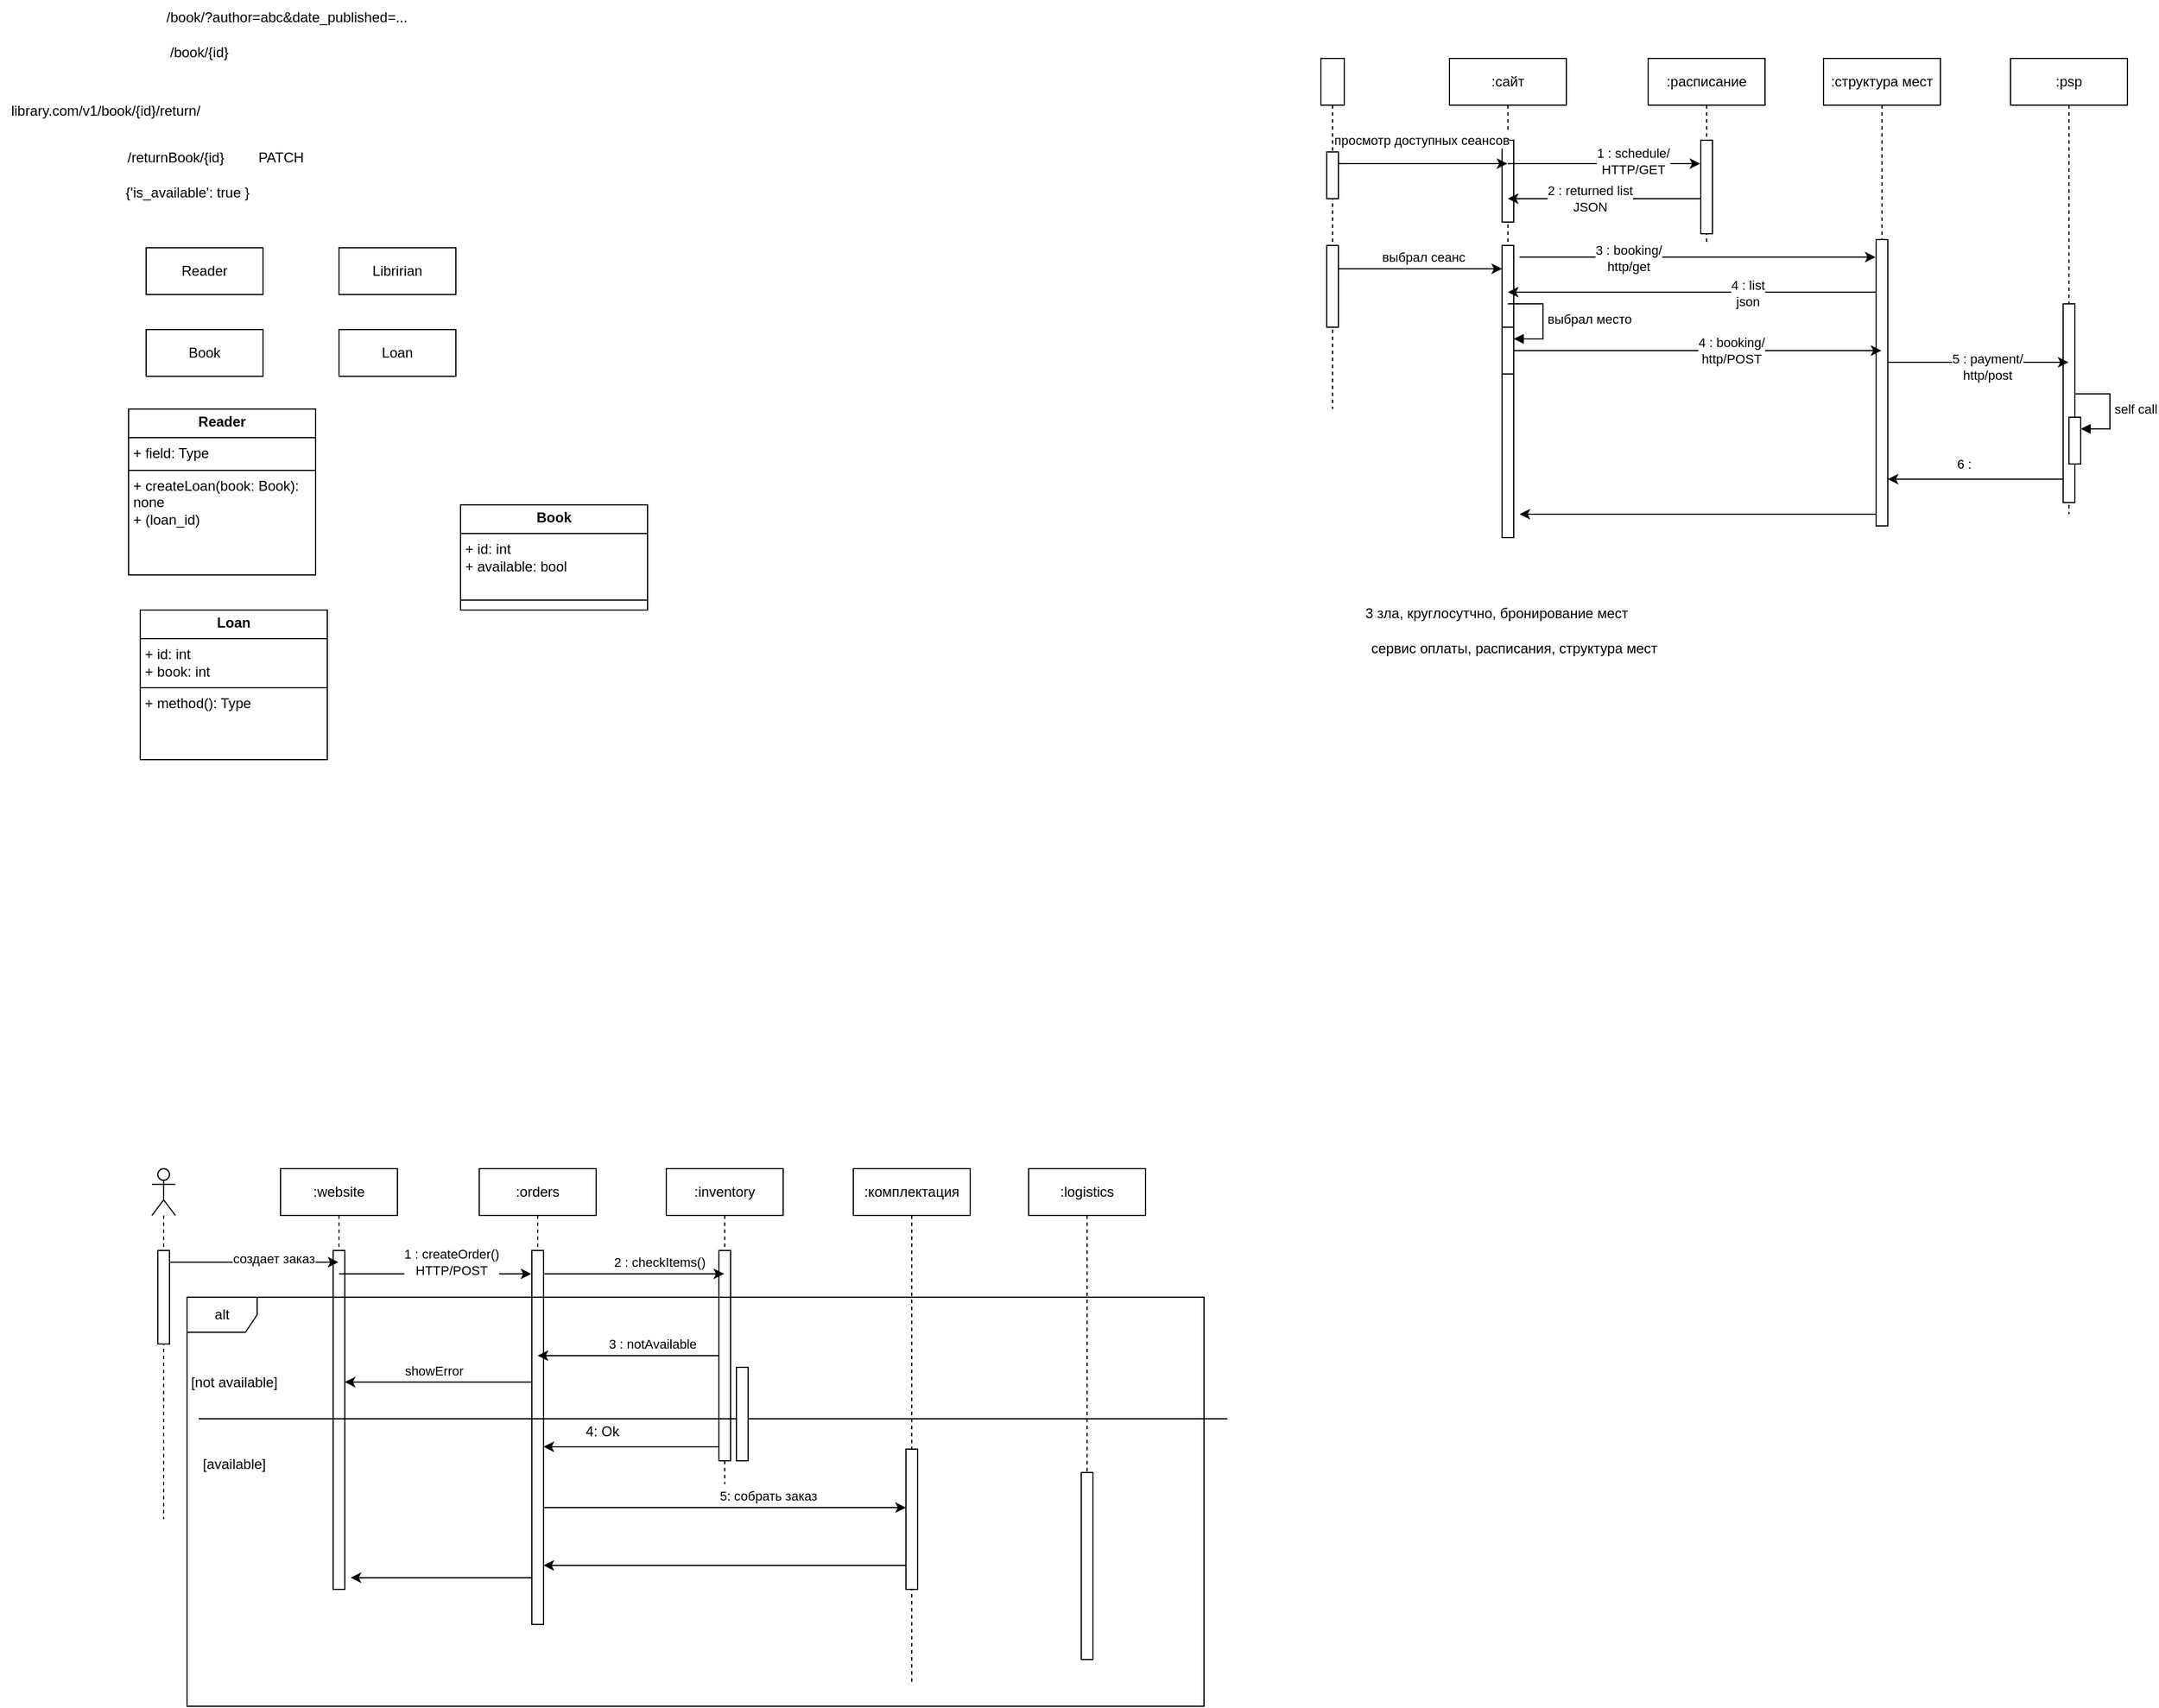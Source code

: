 <mxfile version="24.7.17">
  <diagram name="Page-1" id="42_Ycnn-wfXWyG1L4Q6r">
    <mxGraphModel dx="1114" dy="1665" grid="1" gridSize="10" guides="1" tooltips="1" connect="1" arrows="1" fold="1" page="1" pageScale="1" pageWidth="1169" pageHeight="827" math="0" shadow="0">
      <root>
        <mxCell id="0" />
        <mxCell id="1" parent="0" />
        <mxCell id="xR-ahsqO4VSdYX8hH66c-1" value=":website" style="shape=umlLifeline;perimeter=lifelinePerimeter;whiteSpace=wrap;html=1;container=1;dropTarget=0;collapsible=0;recursiveResize=0;outlineConnect=0;portConstraint=eastwest;newEdgeStyle={&quot;curved&quot;:0,&quot;rounded&quot;:0};" parent="1" vertex="1">
          <mxGeometry x="330" y="250" width="100" height="360" as="geometry" />
        </mxCell>
        <mxCell id="xR-ahsqO4VSdYX8hH66c-9" value="" style="html=1;points=[[0,0,0,0,5],[0,1,0,0,-5],[1,0,0,0,5],[1,1,0,0,-5]];perimeter=orthogonalPerimeter;outlineConnect=0;targetShapes=umlLifeline;portConstraint=eastwest;newEdgeStyle={&quot;curved&quot;:0,&quot;rounded&quot;:0};" parent="xR-ahsqO4VSdYX8hH66c-1" vertex="1">
          <mxGeometry x="45" y="70" width="10" height="290" as="geometry" />
        </mxCell>
        <mxCell id="xR-ahsqO4VSdYX8hH66c-2" value=":orders" style="shape=umlLifeline;perimeter=lifelinePerimeter;whiteSpace=wrap;html=1;container=1;dropTarget=0;collapsible=0;recursiveResize=0;outlineConnect=0;portConstraint=eastwest;newEdgeStyle={&quot;curved&quot;:0,&quot;rounded&quot;:0};" parent="1" vertex="1">
          <mxGeometry x="500" y="250" width="100" height="390" as="geometry" />
        </mxCell>
        <mxCell id="xR-ahsqO4VSdYX8hH66c-12" value="" style="html=1;points=[[0,0,0,0,5],[0,1,0,0,-5],[1,0,0,0,5],[1,1,0,0,-5]];perimeter=orthogonalPerimeter;outlineConnect=0;targetShapes=umlLifeline;portConstraint=eastwest;newEdgeStyle={&quot;curved&quot;:0,&quot;rounded&quot;:0};" parent="xR-ahsqO4VSdYX8hH66c-2" vertex="1">
          <mxGeometry x="45" y="70" width="10" height="320" as="geometry" />
        </mxCell>
        <mxCell id="xR-ahsqO4VSdYX8hH66c-3" value=":inventory" style="shape=umlLifeline;perimeter=lifelinePerimeter;whiteSpace=wrap;html=1;container=1;dropTarget=0;collapsible=0;recursiveResize=0;outlineConnect=0;portConstraint=eastwest;newEdgeStyle={&quot;curved&quot;:0,&quot;rounded&quot;:0};" parent="1" vertex="1">
          <mxGeometry x="660" y="250" width="100" height="270" as="geometry" />
        </mxCell>
        <mxCell id="xR-ahsqO4VSdYX8hH66c-15" value="" style="html=1;points=[[0,0,0,0,5],[0,1,0,0,-5],[1,0,0,0,5],[1,1,0,0,-5]];perimeter=orthogonalPerimeter;outlineConnect=0;targetShapes=umlLifeline;portConstraint=eastwest;newEdgeStyle={&quot;curved&quot;:0,&quot;rounded&quot;:0};" parent="xR-ahsqO4VSdYX8hH66c-3" vertex="1">
          <mxGeometry x="45" y="70" width="10" height="180" as="geometry" />
        </mxCell>
        <mxCell id="xR-ahsqO4VSdYX8hH66c-4" value=":комплектация" style="shape=umlLifeline;perimeter=lifelinePerimeter;whiteSpace=wrap;html=1;container=1;dropTarget=0;collapsible=0;recursiveResize=0;outlineConnect=0;portConstraint=eastwest;newEdgeStyle={&quot;curved&quot;:0,&quot;rounded&quot;:0};" parent="1" vertex="1">
          <mxGeometry x="820" y="250" width="100" height="440" as="geometry" />
        </mxCell>
        <mxCell id="xR-ahsqO4VSdYX8hH66c-5" value=":logistics" style="shape=umlLifeline;perimeter=lifelinePerimeter;whiteSpace=wrap;html=1;container=1;dropTarget=0;collapsible=0;recursiveResize=0;outlineConnect=0;portConstraint=eastwest;newEdgeStyle={&quot;curved&quot;:0,&quot;rounded&quot;:0};" parent="1" vertex="1">
          <mxGeometry x="970" y="250" width="100" height="310" as="geometry" />
        </mxCell>
        <mxCell id="xR-ahsqO4VSdYX8hH66c-7" value="" style="shape=umlLifeline;perimeter=lifelinePerimeter;whiteSpace=wrap;html=1;container=1;dropTarget=0;collapsible=0;recursiveResize=0;outlineConnect=0;portConstraint=eastwest;newEdgeStyle={&quot;curved&quot;:0,&quot;rounded&quot;:0};participant=umlActor;" parent="1" vertex="1">
          <mxGeometry x="220" y="250" width="20" height="300" as="geometry" />
        </mxCell>
        <mxCell id="xR-ahsqO4VSdYX8hH66c-8" value="" style="html=1;points=[[0,0,0,0,5],[0,1,0,0,-5],[1,0,0,0,5],[1,1,0,0,-5]];perimeter=orthogonalPerimeter;outlineConnect=0;targetShapes=umlLifeline;portConstraint=eastwest;newEdgeStyle={&quot;curved&quot;:0,&quot;rounded&quot;:0};" parent="xR-ahsqO4VSdYX8hH66c-7" vertex="1">
          <mxGeometry x="5" y="70" width="10" height="80" as="geometry" />
        </mxCell>
        <mxCell id="xR-ahsqO4VSdYX8hH66c-10" style="edgeStyle=none;rounded=0;orthogonalLoop=1;jettySize=auto;html=1;curved=0;" parent="1" edge="1">
          <mxGeometry relative="1" as="geometry">
            <mxPoint x="235" y="330" as="sourcePoint" />
            <mxPoint x="379.5" y="330" as="targetPoint" />
          </mxGeometry>
        </mxCell>
        <mxCell id="xR-ahsqO4VSdYX8hH66c-11" value="создает заказ" style="edgeLabel;html=1;align=center;verticalAlign=middle;resizable=0;points=[];" parent="xR-ahsqO4VSdYX8hH66c-10" vertex="1" connectable="0">
          <mxGeometry x="0.227" y="2" relative="1" as="geometry">
            <mxPoint y="-1" as="offset" />
          </mxGeometry>
        </mxCell>
        <mxCell id="xR-ahsqO4VSdYX8hH66c-13" style="edgeStyle=none;rounded=0;orthogonalLoop=1;jettySize=auto;html=1;curved=0;" parent="1" edge="1">
          <mxGeometry relative="1" as="geometry">
            <mxPoint x="380" y="340" as="sourcePoint" />
            <mxPoint x="544.5" y="340" as="targetPoint" />
          </mxGeometry>
        </mxCell>
        <mxCell id="xR-ahsqO4VSdYX8hH66c-14" value="&lt;div&gt;1 : createOrder()&lt;/div&gt;&lt;div&gt;HTTP/POST&lt;br&gt;&lt;/div&gt;" style="edgeLabel;html=1;align=center;verticalAlign=middle;resizable=0;points=[];" parent="xR-ahsqO4VSdYX8hH66c-13" vertex="1" connectable="0">
          <mxGeometry x="0.159" y="2" relative="1" as="geometry">
            <mxPoint y="-8" as="offset" />
          </mxGeometry>
        </mxCell>
        <mxCell id="xR-ahsqO4VSdYX8hH66c-16" style="edgeStyle=none;rounded=0;orthogonalLoop=1;jettySize=auto;html=1;curved=0;" parent="1" edge="1">
          <mxGeometry relative="1" as="geometry">
            <mxPoint x="555" y="340" as="sourcePoint" />
            <mxPoint x="709.5" y="340" as="targetPoint" />
          </mxGeometry>
        </mxCell>
        <mxCell id="xR-ahsqO4VSdYX8hH66c-17" value="2 : checkItems()" style="edgeLabel;html=1;align=center;verticalAlign=middle;resizable=0;points=[];" parent="xR-ahsqO4VSdYX8hH66c-16" vertex="1" connectable="0">
          <mxGeometry x="0.277" y="1" relative="1" as="geometry">
            <mxPoint y="-9" as="offset" />
          </mxGeometry>
        </mxCell>
        <mxCell id="xR-ahsqO4VSdYX8hH66c-18" value="alt" style="shape=umlFrame;whiteSpace=wrap;html=1;pointerEvents=0;" parent="1" vertex="1">
          <mxGeometry x="250" y="360" width="870" height="350" as="geometry" />
        </mxCell>
        <mxCell id="xR-ahsqO4VSdYX8hH66c-19" value="" style="edgeStyle=none;rounded=0;orthogonalLoop=1;jettySize=auto;html=1;curved=0;" parent="1" source="xR-ahsqO4VSdYX8hH66c-15" target="xR-ahsqO4VSdYX8hH66c-2" edge="1">
          <mxGeometry relative="1" as="geometry" />
        </mxCell>
        <mxCell id="xR-ahsqO4VSdYX8hH66c-20" value="3 : notAvailable" style="edgeLabel;html=1;align=center;verticalAlign=middle;resizable=0;points=[];" parent="xR-ahsqO4VSdYX8hH66c-19" vertex="1" connectable="0">
          <mxGeometry x="-0.264" y="-1" relative="1" as="geometry">
            <mxPoint y="-9" as="offset" />
          </mxGeometry>
        </mxCell>
        <mxCell id="xR-ahsqO4VSdYX8hH66c-21" style="edgeStyle=none;rounded=0;orthogonalLoop=1;jettySize=auto;html=1;curved=0;" parent="1" edge="1">
          <mxGeometry relative="1" as="geometry">
            <mxPoint x="545" y="432.58" as="sourcePoint" />
            <mxPoint x="385" y="432.58" as="targetPoint" />
          </mxGeometry>
        </mxCell>
        <mxCell id="xR-ahsqO4VSdYX8hH66c-22" value="showError" style="edgeLabel;html=1;align=center;verticalAlign=middle;resizable=0;points=[];" parent="xR-ahsqO4VSdYX8hH66c-21" vertex="1" connectable="0">
          <mxGeometry x="0.329" y="-1" relative="1" as="geometry">
            <mxPoint x="22" y="-9" as="offset" />
          </mxGeometry>
        </mxCell>
        <mxCell id="xR-ahsqO4VSdYX8hH66c-23" value="" style="line;strokeWidth=1;fillColor=none;align=left;verticalAlign=middle;spacingTop=-1;spacingLeft=3;spacingRight=3;rotatable=0;labelPosition=right;points=[];portConstraint=eastwest;strokeColor=inherit;" parent="1" vertex="1">
          <mxGeometry x="260" y="460" width="880" height="8" as="geometry" />
        </mxCell>
        <mxCell id="xR-ahsqO4VSdYX8hH66c-24" value="[not available]" style="text;html=1;align=center;verticalAlign=middle;resizable=0;points=[];autosize=1;strokeColor=none;fillColor=none;" parent="1" vertex="1">
          <mxGeometry x="245" y="418" width="90" height="30" as="geometry" />
        </mxCell>
        <mxCell id="xR-ahsqO4VSdYX8hH66c-25" value="[available]" style="text;html=1;align=center;verticalAlign=middle;resizable=0;points=[];autosize=1;strokeColor=none;fillColor=none;" parent="1" vertex="1">
          <mxGeometry x="255" y="488" width="70" height="30" as="geometry" />
        </mxCell>
        <mxCell id="xR-ahsqO4VSdYX8hH66c-26" style="edgeStyle=none;rounded=0;orthogonalLoop=1;jettySize=auto;html=1;curved=0;" parent="1" edge="1">
          <mxGeometry relative="1" as="geometry">
            <mxPoint x="705" y="488" as="sourcePoint" />
            <mxPoint x="555" y="488" as="targetPoint" />
          </mxGeometry>
        </mxCell>
        <mxCell id="xR-ahsqO4VSdYX8hH66c-27" value="4: Ok" style="text;html=1;align=center;verticalAlign=middle;resizable=0;points=[];autosize=1;strokeColor=none;fillColor=none;" parent="1" vertex="1">
          <mxGeometry x="580" y="460" width="50" height="30" as="geometry" />
        </mxCell>
        <mxCell id="xR-ahsqO4VSdYX8hH66c-39" style="edgeStyle=none;rounded=0;orthogonalLoop=1;jettySize=auto;html=1;curved=0;" parent="1" edge="1">
          <mxGeometry relative="1" as="geometry">
            <mxPoint x="865" y="589.5" as="sourcePoint" />
            <mxPoint x="555" y="589.5" as="targetPoint" />
          </mxGeometry>
        </mxCell>
        <mxCell id="xR-ahsqO4VSdYX8hH66c-28" value="" style="html=1;points=[[0,0,0,0,5],[0,1,0,0,-5],[1,0,0,0,5],[1,1,0,0,-5]];perimeter=orthogonalPerimeter;outlineConnect=0;targetShapes=umlLifeline;portConstraint=eastwest;newEdgeStyle={&quot;curved&quot;:0,&quot;rounded&quot;:0};" parent="1" vertex="1">
          <mxGeometry x="865" y="490" width="10" height="120" as="geometry" />
        </mxCell>
        <mxCell id="xR-ahsqO4VSdYX8hH66c-29" style="edgeStyle=none;rounded=0;orthogonalLoop=1;jettySize=auto;html=1;curved=0;" parent="1" edge="1">
          <mxGeometry relative="1" as="geometry">
            <mxPoint x="555" y="540" as="sourcePoint" />
            <mxPoint x="865" y="540" as="targetPoint" />
          </mxGeometry>
        </mxCell>
        <mxCell id="xR-ahsqO4VSdYX8hH66c-30" value="5: собрать заказ" style="edgeLabel;html=1;align=center;verticalAlign=middle;resizable=0;points=[];" parent="xR-ahsqO4VSdYX8hH66c-29" vertex="1" connectable="0">
          <mxGeometry x="0.239" y="3" relative="1" as="geometry">
            <mxPoint y="-7" as="offset" />
          </mxGeometry>
        </mxCell>
        <mxCell id="xR-ahsqO4VSdYX8hH66c-31" value="" style="html=1;points=[[0,0,0,0,5],[0,1,0,0,-5],[1,0,0,0,5],[1,1,0,0,-5]];perimeter=orthogonalPerimeter;outlineConnect=0;targetShapes=umlLifeline;portConstraint=eastwest;newEdgeStyle={&quot;curved&quot;:0,&quot;rounded&quot;:0};" parent="1" vertex="1">
          <mxGeometry x="720" y="420" width="10" height="80" as="geometry" />
        </mxCell>
        <mxCell id="xR-ahsqO4VSdYX8hH66c-32" value="" style="html=1;points=[[0,0,0,0,5],[0,1,0,0,-5],[1,0,0,0,5],[1,1,0,0,-5]];perimeter=orthogonalPerimeter;outlineConnect=0;targetShapes=umlLifeline;portConstraint=eastwest;newEdgeStyle={&quot;curved&quot;:0,&quot;rounded&quot;:0};" parent="1" vertex="1">
          <mxGeometry x="1015" y="510" width="10" height="160" as="geometry" />
        </mxCell>
        <mxCell id="xR-ahsqO4VSdYX8hH66c-40" value="" style="edgeStyle=none;rounded=0;orthogonalLoop=1;jettySize=auto;html=1;curved=0;" parent="1" edge="1">
          <mxGeometry relative="1" as="geometry">
            <mxPoint x="545" y="600" as="sourcePoint" />
            <mxPoint x="390" y="600" as="targetPoint" />
          </mxGeometry>
        </mxCell>
        <mxCell id="xR-ahsqO4VSdYX8hH66c-55" value="3 зла, круглосутчно, бронирование мест" style="text;html=1;align=center;verticalAlign=middle;resizable=0;points=[];autosize=1;strokeColor=none;fillColor=none;" parent="1" vertex="1">
          <mxGeometry x="1250" y="-240" width="240" height="30" as="geometry" />
        </mxCell>
        <mxCell id="xR-ahsqO4VSdYX8hH66c-56" value="сервис оплаты, расписания, структура мест" style="text;html=1;align=center;verticalAlign=middle;resizable=0;points=[];autosize=1;strokeColor=none;fillColor=none;" parent="1" vertex="1">
          <mxGeometry x="1250" y="-210" width="270" height="30" as="geometry" />
        </mxCell>
        <mxCell id="xR-ahsqO4VSdYX8hH66c-57" value="" style="shape=umlLifeline;whiteSpace=wrap;html=1;container=1;dropTarget=0;collapsible=0;recursiveResize=0;outlineConnect=0;portConstraint=eastwest;newEdgeStyle={&quot;curved&quot;:0,&quot;rounded&quot;:0};participant=label;points=[[0,0,0,0,5],[0,1,0,0,-5],[1,0,0,0,5],[1,1,0,0,-5]];perimeter=rectanglePerimeter;targetShapes=umlLifeline;" parent="1" vertex="1">
          <mxGeometry x="1220" y="-700" width="20" height="300" as="geometry" />
        </mxCell>
        <mxCell id="xR-ahsqO4VSdYX8hH66c-62" value="" style="html=1;points=[[0,0,0,0,5],[0,1,0,0,-5],[1,0,0,0,5],[1,1,0,0,-5]];perimeter=orthogonalPerimeter;outlineConnect=0;targetShapes=umlLifeline;portConstraint=eastwest;newEdgeStyle={&quot;curved&quot;:0,&quot;rounded&quot;:0};" parent="xR-ahsqO4VSdYX8hH66c-57" vertex="1">
          <mxGeometry x="5" y="80" width="10" height="40" as="geometry" />
        </mxCell>
        <mxCell id="xR-ahsqO4VSdYX8hH66c-71" value="" style="html=1;points=[[0,0,0,0,5],[0,1,0,0,-5],[1,0,0,0,5],[1,1,0,0,-5]];perimeter=orthogonalPerimeter;outlineConnect=0;targetShapes=umlLifeline;portConstraint=eastwest;newEdgeStyle={&quot;curved&quot;:0,&quot;rounded&quot;:0};" parent="xR-ahsqO4VSdYX8hH66c-57" vertex="1">
          <mxGeometry x="5" y="160" width="10" height="70" as="geometry" />
        </mxCell>
        <mxCell id="xR-ahsqO4VSdYX8hH66c-58" value=":сайт" style="shape=umlLifeline;perimeter=lifelinePerimeter;whiteSpace=wrap;html=1;container=1;dropTarget=0;collapsible=0;recursiveResize=0;outlineConnect=0;portConstraint=eastwest;newEdgeStyle={&quot;curved&quot;:0,&quot;rounded&quot;:0};" parent="1" vertex="1">
          <mxGeometry x="1330" y="-700" width="100" height="410" as="geometry" />
        </mxCell>
        <mxCell id="xR-ahsqO4VSdYX8hH66c-63" value="" style="html=1;points=[[0,0,0,0,5],[0,1,0,0,-5],[1,0,0,0,5],[1,1,0,0,-5]];perimeter=orthogonalPerimeter;outlineConnect=0;targetShapes=umlLifeline;portConstraint=eastwest;newEdgeStyle={&quot;curved&quot;:0,&quot;rounded&quot;:0};" parent="xR-ahsqO4VSdYX8hH66c-58" vertex="1">
          <mxGeometry x="45" y="70" width="10" height="70" as="geometry" />
        </mxCell>
        <mxCell id="xR-ahsqO4VSdYX8hH66c-72" value="" style="html=1;points=[[0,0,0,0,5],[0,1,0,0,-5],[1,0,0,0,5],[1,1,0,0,-5]];perimeter=orthogonalPerimeter;outlineConnect=0;targetShapes=umlLifeline;portConstraint=eastwest;newEdgeStyle={&quot;curved&quot;:0,&quot;rounded&quot;:0};" parent="xR-ahsqO4VSdYX8hH66c-58" vertex="1">
          <mxGeometry x="45" y="160" width="10" height="250" as="geometry" />
        </mxCell>
        <mxCell id="xR-ahsqO4VSdYX8hH66c-80" value="" style="html=1;points=[[0,0,0,0,5],[0,1,0,0,-5],[1,0,0,0,5],[1,1,0,0,-5]];perimeter=orthogonalPerimeter;outlineConnect=0;targetShapes=umlLifeline;portConstraint=eastwest;newEdgeStyle={&quot;curved&quot;:0,&quot;rounded&quot;:0};" parent="xR-ahsqO4VSdYX8hH66c-58" vertex="1">
          <mxGeometry x="45" y="230" width="10" height="40" as="geometry" />
        </mxCell>
        <mxCell id="xR-ahsqO4VSdYX8hH66c-81" value="выбрал место" style="html=1;align=left;spacingLeft=2;endArrow=block;rounded=0;edgeStyle=orthogonalEdgeStyle;curved=0;rounded=0;" parent="xR-ahsqO4VSdYX8hH66c-58" target="xR-ahsqO4VSdYX8hH66c-80" edge="1">
          <mxGeometry relative="1" as="geometry">
            <mxPoint x="50" y="210" as="sourcePoint" />
            <Array as="points">
              <mxPoint x="80" y="240" />
            </Array>
          </mxGeometry>
        </mxCell>
        <mxCell id="xR-ahsqO4VSdYX8hH66c-59" value=":psp" style="shape=umlLifeline;perimeter=lifelinePerimeter;whiteSpace=wrap;html=1;container=1;dropTarget=0;collapsible=0;recursiveResize=0;outlineConnect=0;portConstraint=eastwest;newEdgeStyle={&quot;curved&quot;:0,&quot;rounded&quot;:0};" parent="1" vertex="1">
          <mxGeometry x="1810" y="-700" width="100" height="390" as="geometry" />
        </mxCell>
        <mxCell id="xR-ahsqO4VSdYX8hH66c-85" value="" style="html=1;points=[[0,0,0,0,5],[0,1,0,0,-5],[1,0,0,0,5],[1,1,0,0,-5]];perimeter=orthogonalPerimeter;outlineConnect=0;targetShapes=umlLifeline;portConstraint=eastwest;newEdgeStyle={&quot;curved&quot;:0,&quot;rounded&quot;:0};" parent="xR-ahsqO4VSdYX8hH66c-59" vertex="1">
          <mxGeometry x="45" y="210" width="10" height="170" as="geometry" />
        </mxCell>
        <mxCell id="xR-ahsqO4VSdYX8hH66c-94" value="" style="html=1;points=[[0,0,0,0,5],[0,1,0,0,-5],[1,0,0,0,5],[1,1,0,0,-5]];perimeter=orthogonalPerimeter;outlineConnect=0;targetShapes=umlLifeline;portConstraint=eastwest;newEdgeStyle={&quot;curved&quot;:0,&quot;rounded&quot;:0};" parent="xR-ahsqO4VSdYX8hH66c-59" vertex="1">
          <mxGeometry x="50" y="307" width="10" height="40" as="geometry" />
        </mxCell>
        <mxCell id="xR-ahsqO4VSdYX8hH66c-95" value="self call" style="html=1;align=left;spacingLeft=2;endArrow=block;rounded=0;edgeStyle=orthogonalEdgeStyle;curved=0;rounded=0;" parent="xR-ahsqO4VSdYX8hH66c-59" target="xR-ahsqO4VSdYX8hH66c-94" edge="1">
          <mxGeometry relative="1" as="geometry">
            <mxPoint x="55" y="287" as="sourcePoint" />
            <Array as="points">
              <mxPoint x="85" y="317" />
            </Array>
          </mxGeometry>
        </mxCell>
        <mxCell id="xR-ahsqO4VSdYX8hH66c-60" value="&lt;div&gt;:расписание&lt;/div&gt;" style="shape=umlLifeline;perimeter=lifelinePerimeter;whiteSpace=wrap;html=1;container=1;dropTarget=0;collapsible=0;recursiveResize=0;outlineConnect=0;portConstraint=eastwest;newEdgeStyle={&quot;curved&quot;:0,&quot;rounded&quot;:0};" parent="1" vertex="1">
          <mxGeometry x="1500" y="-700" width="100" height="160" as="geometry" />
        </mxCell>
        <mxCell id="xR-ahsqO4VSdYX8hH66c-66" value="" style="html=1;points=[[0,0,0,0,5],[0,1,0,0,-5],[1,0,0,0,5],[1,1,0,0,-5]];perimeter=orthogonalPerimeter;outlineConnect=0;targetShapes=umlLifeline;portConstraint=eastwest;newEdgeStyle={&quot;curved&quot;:0,&quot;rounded&quot;:0};" parent="xR-ahsqO4VSdYX8hH66c-60" vertex="1">
          <mxGeometry x="45" y="70" width="10" height="80" as="geometry" />
        </mxCell>
        <mxCell id="xR-ahsqO4VSdYX8hH66c-61" value=":структура мест" style="shape=umlLifeline;perimeter=lifelinePerimeter;whiteSpace=wrap;html=1;container=1;dropTarget=0;collapsible=0;recursiveResize=0;outlineConnect=0;portConstraint=eastwest;newEdgeStyle={&quot;curved&quot;:0,&quot;rounded&quot;:0};" parent="1" vertex="1">
          <mxGeometry x="1650" y="-700" width="100" height="400" as="geometry" />
        </mxCell>
        <mxCell id="xR-ahsqO4VSdYX8hH66c-90" style="edgeStyle=none;rounded=0;orthogonalLoop=1;jettySize=auto;html=1;curved=0;" parent="xR-ahsqO4VSdYX8hH66c-61" source="xR-ahsqO4VSdYX8hH66c-75" edge="1">
          <mxGeometry relative="1" as="geometry">
            <mxPoint x="-260" y="390" as="targetPoint" />
          </mxGeometry>
        </mxCell>
        <mxCell id="xR-ahsqO4VSdYX8hH66c-75" value="" style="html=1;points=[[0,0,0,0,5],[0,1,0,0,-5],[1,0,0,0,5],[1,1,0,0,-5]];perimeter=orthogonalPerimeter;outlineConnect=0;targetShapes=umlLifeline;portConstraint=eastwest;newEdgeStyle={&quot;curved&quot;:0,&quot;rounded&quot;:0};" parent="xR-ahsqO4VSdYX8hH66c-61" vertex="1">
          <mxGeometry x="45" y="155" width="10" height="245" as="geometry" />
        </mxCell>
        <mxCell id="xR-ahsqO4VSdYX8hH66c-64" style="edgeStyle=none;rounded=0;orthogonalLoop=1;jettySize=auto;html=1;curved=0;" parent="1" source="xR-ahsqO4VSdYX8hH66c-62" target="xR-ahsqO4VSdYX8hH66c-58" edge="1">
          <mxGeometry relative="1" as="geometry">
            <Array as="points">
              <mxPoint x="1330" y="-610" />
            </Array>
          </mxGeometry>
        </mxCell>
        <mxCell id="xR-ahsqO4VSdYX8hH66c-65" value="просмотр доступных сеансов" style="edgeLabel;html=1;align=center;verticalAlign=middle;resizable=0;points=[];" parent="xR-ahsqO4VSdYX8hH66c-64" vertex="1" connectable="0">
          <mxGeometry x="-0.04" relative="1" as="geometry">
            <mxPoint x="1" y="-20" as="offset" />
          </mxGeometry>
        </mxCell>
        <mxCell id="xR-ahsqO4VSdYX8hH66c-67" style="edgeStyle=none;rounded=0;orthogonalLoop=1;jettySize=auto;html=1;curved=0;" parent="1" edge="1">
          <mxGeometry relative="1" as="geometry">
            <mxPoint x="1380" y="-610" as="sourcePoint" />
            <mxPoint x="1544.5" y="-610" as="targetPoint" />
          </mxGeometry>
        </mxCell>
        <mxCell id="xR-ahsqO4VSdYX8hH66c-68" value="1 : schedule/&lt;br&gt;HTTP/GET" style="edgeLabel;html=1;align=center;verticalAlign=middle;resizable=0;points=[];" parent="xR-ahsqO4VSdYX8hH66c-67" vertex="1" connectable="0">
          <mxGeometry x="0.303" y="2" relative="1" as="geometry">
            <mxPoint as="offset" />
          </mxGeometry>
        </mxCell>
        <mxCell id="xR-ahsqO4VSdYX8hH66c-69" style="edgeStyle=none;rounded=0;orthogonalLoop=1;jettySize=auto;html=1;curved=0;" parent="1" edge="1">
          <mxGeometry relative="1" as="geometry">
            <mxPoint x="1545.11" y="-580" as="sourcePoint" />
            <mxPoint x="1380.004" y="-580" as="targetPoint" />
          </mxGeometry>
        </mxCell>
        <mxCell id="xR-ahsqO4VSdYX8hH66c-70" value="2 : returned list&lt;br&gt;JSON" style="edgeLabel;html=1;align=center;verticalAlign=middle;resizable=0;points=[];" parent="xR-ahsqO4VSdYX8hH66c-69" vertex="1" connectable="0">
          <mxGeometry x="0.544" y="2" relative="1" as="geometry">
            <mxPoint x="32" y="-2" as="offset" />
          </mxGeometry>
        </mxCell>
        <mxCell id="xR-ahsqO4VSdYX8hH66c-73" style="edgeStyle=none;rounded=0;orthogonalLoop=1;jettySize=auto;html=1;curved=0;" parent="1" edge="1">
          <mxGeometry relative="1" as="geometry">
            <mxPoint x="1235" y="-520" as="sourcePoint" />
            <mxPoint x="1375" y="-520" as="targetPoint" />
          </mxGeometry>
        </mxCell>
        <mxCell id="xR-ahsqO4VSdYX8hH66c-74" value="&amp;nbsp;выбрал сеанс" style="edgeLabel;html=1;align=center;verticalAlign=middle;resizable=0;points=[];" parent="xR-ahsqO4VSdYX8hH66c-73" vertex="1" connectable="0">
          <mxGeometry x="0.337" y="3" relative="1" as="geometry">
            <mxPoint x="-23" y="-7" as="offset" />
          </mxGeometry>
        </mxCell>
        <mxCell id="xR-ahsqO4VSdYX8hH66c-76" style="edgeStyle=none;rounded=0;orthogonalLoop=1;jettySize=auto;html=1;curved=0;" parent="1" edge="1">
          <mxGeometry relative="1" as="geometry">
            <mxPoint x="1390" y="-530" as="sourcePoint" />
            <mxPoint x="1694.5" y="-530" as="targetPoint" />
          </mxGeometry>
        </mxCell>
        <mxCell id="xR-ahsqO4VSdYX8hH66c-77" value="3 : booking/&lt;br&gt;http/get" style="edgeLabel;html=1;align=center;verticalAlign=middle;resizable=0;points=[];" parent="xR-ahsqO4VSdYX8hH66c-76" vertex="1" connectable="0">
          <mxGeometry x="-0.392" y="-1" relative="1" as="geometry">
            <mxPoint as="offset" />
          </mxGeometry>
        </mxCell>
        <mxCell id="xR-ahsqO4VSdYX8hH66c-78" style="edgeStyle=none;rounded=0;orthogonalLoop=1;jettySize=auto;html=1;curved=0;" parent="1" edge="1">
          <mxGeometry relative="1" as="geometry">
            <mxPoint x="1695.11" y="-500" as="sourcePoint" />
            <mxPoint x="1380.004" y="-500" as="targetPoint" />
          </mxGeometry>
        </mxCell>
        <mxCell id="xR-ahsqO4VSdYX8hH66c-79" value="&lt;div&gt;4 : list&lt;/div&gt;&lt;div&gt;json&lt;br&gt;&lt;/div&gt;" style="edgeLabel;html=1;align=center;verticalAlign=middle;resizable=0;points=[];" parent="xR-ahsqO4VSdYX8hH66c-78" vertex="1" connectable="0">
          <mxGeometry x="-0.301" y="1" relative="1" as="geometry">
            <mxPoint as="offset" />
          </mxGeometry>
        </mxCell>
        <mxCell id="xR-ahsqO4VSdYX8hH66c-82" style="edgeStyle=none;rounded=0;orthogonalLoop=1;jettySize=auto;html=1;curved=0;" parent="1" source="xR-ahsqO4VSdYX8hH66c-80" target="xR-ahsqO4VSdYX8hH66c-61" edge="1">
          <mxGeometry relative="1" as="geometry" />
        </mxCell>
        <mxCell id="xR-ahsqO4VSdYX8hH66c-83" value="4 : booking/&lt;br&gt;http/POST" style="edgeLabel;html=1;align=center;verticalAlign=middle;resizable=0;points=[];" parent="xR-ahsqO4VSdYX8hH66c-82" vertex="1" connectable="0">
          <mxGeometry x="0.453" relative="1" as="geometry">
            <mxPoint x="-43" as="offset" />
          </mxGeometry>
        </mxCell>
        <mxCell id="xR-ahsqO4VSdYX8hH66c-86" style="edgeStyle=none;rounded=0;orthogonalLoop=1;jettySize=auto;html=1;curved=0;" parent="1" edge="1">
          <mxGeometry relative="1" as="geometry">
            <mxPoint x="1705" y="-440.0" as="sourcePoint" />
            <mxPoint x="1859.5" y="-440.0" as="targetPoint" />
          </mxGeometry>
        </mxCell>
        <mxCell id="xR-ahsqO4VSdYX8hH66c-91" value="&lt;div&gt;5 : payment/&lt;/div&gt;&lt;div&gt;http/post&lt;br&gt;&lt;/div&gt;" style="edgeLabel;html=1;align=center;verticalAlign=middle;resizable=0;points=[];" parent="xR-ahsqO4VSdYX8hH66c-86" vertex="1" connectable="0">
          <mxGeometry x="0.103" y="-4" relative="1" as="geometry">
            <mxPoint as="offset" />
          </mxGeometry>
        </mxCell>
        <mxCell id="xR-ahsqO4VSdYX8hH66c-89" style="edgeStyle=none;rounded=0;orthogonalLoop=1;jettySize=auto;html=1;curved=0;" parent="1" edge="1">
          <mxGeometry relative="1" as="geometry">
            <mxPoint x="1855" y="-340" as="sourcePoint" />
            <mxPoint x="1705" y="-340" as="targetPoint" />
          </mxGeometry>
        </mxCell>
        <mxCell id="xR-ahsqO4VSdYX8hH66c-96" value="6 : " style="edgeLabel;html=1;align=center;verticalAlign=middle;resizable=0;points=[];" parent="xR-ahsqO4VSdYX8hH66c-89" vertex="1" connectable="0">
          <mxGeometry x="-0.482" relative="1" as="geometry">
            <mxPoint x="-46" y="-13" as="offset" />
          </mxGeometry>
        </mxCell>
        <mxCell id="9QODUFyX4ZdGs9hXP-bm-1" value="Book" style="whiteSpace=wrap;html=1;align=center;" parent="1" vertex="1">
          <mxGeometry x="215" y="-468" width="100" height="40" as="geometry" />
        </mxCell>
        <mxCell id="9QODUFyX4ZdGs9hXP-bm-2" value="Reader" style="whiteSpace=wrap;html=1;align=center;" parent="1" vertex="1">
          <mxGeometry x="215" y="-538" width="100" height="40" as="geometry" />
        </mxCell>
        <mxCell id="9QODUFyX4ZdGs9hXP-bm-3" value="Libririan" style="whiteSpace=wrap;html=1;align=center;" parent="1" vertex="1">
          <mxGeometry x="380" y="-538" width="100" height="40" as="geometry" />
        </mxCell>
        <mxCell id="9QODUFyX4ZdGs9hXP-bm-4" value="Loan" style="whiteSpace=wrap;html=1;align=center;" parent="1" vertex="1">
          <mxGeometry x="380" y="-468" width="100" height="40" as="geometry" />
        </mxCell>
        <mxCell id="9QODUFyX4ZdGs9hXP-bm-5" value="/book/{id}" style="text;html=1;align=center;verticalAlign=middle;resizable=0;points=[];autosize=1;strokeColor=none;fillColor=none;" parent="1" vertex="1">
          <mxGeometry x="225" y="-720" width="70" height="30" as="geometry" />
        </mxCell>
        <mxCell id="9QODUFyX4ZdGs9hXP-bm-6" value="&lt;p style=&quot;margin:0px;margin-top:4px;text-align:center;&quot;&gt;&lt;b&gt;Reader&lt;/b&gt;&lt;/p&gt;&lt;hr size=&quot;1&quot; style=&quot;border-style:solid;&quot;&gt;&lt;p style=&quot;margin:0px;margin-left:4px;&quot;&gt;+ field: Type&lt;/p&gt;&lt;hr size=&quot;1&quot; style=&quot;border-style:solid;&quot;&gt;&lt;p style=&quot;margin:0px;margin-left:4px;&quot;&gt;+ createLoan(book: Book): none&lt;/p&gt;&lt;p style=&quot;margin:0px;margin-left:4px;&quot;&gt;+ (loan_id)&lt;br&gt;&lt;/p&gt;" style="verticalAlign=top;align=left;overflow=fill;html=1;whiteSpace=wrap;" parent="1" vertex="1">
          <mxGeometry x="200" y="-400" width="160" height="142" as="geometry" />
        </mxCell>
        <mxCell id="9QODUFyX4ZdGs9hXP-bm-7" value="&lt;p style=&quot;margin:0px;margin-top:4px;text-align:center;&quot;&gt;&lt;b&gt;Book&lt;/b&gt;&lt;/p&gt;&lt;hr size=&quot;1&quot; style=&quot;border-style:solid;&quot;&gt;&lt;p style=&quot;margin:0px;margin-left:4px;&quot;&gt;+ id: int&lt;/p&gt;&lt;p style=&quot;margin:0px;margin-left:4px;&quot;&gt;+ available: bool&lt;/p&gt;&lt;p style=&quot;margin:0px;margin-left:4px;&quot;&gt;&lt;br&gt;&lt;/p&gt;&lt;hr size=&quot;1&quot; style=&quot;border-style:solid;&quot;&gt;&lt;p style=&quot;margin:0px;margin-left:4px;&quot;&gt;+ checkAvailability(id: int): bool&lt;/p&gt;" style="verticalAlign=top;align=left;overflow=fill;html=1;whiteSpace=wrap;" parent="1" vertex="1">
          <mxGeometry x="484" y="-318" width="160" height="90" as="geometry" />
        </mxCell>
        <mxCell id="9QODUFyX4ZdGs9hXP-bm-8" value="&lt;p style=&quot;margin:0px;margin-top:4px;text-align:center;&quot;&gt;&lt;b&gt;Loan&lt;/b&gt;&lt;/p&gt;&lt;hr size=&quot;1&quot; style=&quot;border-style:solid;&quot;&gt;&lt;p style=&quot;margin:0px;margin-left:4px;&quot;&gt;+ id: int&lt;/p&gt;&lt;p style=&quot;margin:0px;margin-left:4px;&quot;&gt;+ book: int&lt;br&gt;&lt;/p&gt;&lt;hr size=&quot;1&quot; style=&quot;border-style:solid;&quot;&gt;&lt;p style=&quot;margin:0px;margin-left:4px;&quot;&gt;+ method(): Type&lt;/p&gt;" style="verticalAlign=top;align=left;overflow=fill;html=1;whiteSpace=wrap;" parent="1" vertex="1">
          <mxGeometry x="210" y="-228" width="160" height="128" as="geometry" />
        </mxCell>
        <mxCell id="9QODUFyX4ZdGs9hXP-bm-9" value="/book/?author=abc&amp;amp;date_published=..." style="text;html=1;align=center;verticalAlign=middle;resizable=0;points=[];autosize=1;strokeColor=none;fillColor=none;" parent="1" vertex="1">
          <mxGeometry x="225" y="-750" width="220" height="30" as="geometry" />
        </mxCell>
        <mxCell id="9QODUFyX4ZdGs9hXP-bm-10" value="/returnBook/{id}" style="text;html=1;align=center;verticalAlign=middle;resizable=0;points=[];autosize=1;strokeColor=none;fillColor=none;" parent="1" vertex="1">
          <mxGeometry x="190" y="-630" width="100" height="30" as="geometry" />
        </mxCell>
        <mxCell id="9QODUFyX4ZdGs9hXP-bm-11" value="{&#39;is_available&#39;: true }" style="text;html=1;align=center;verticalAlign=middle;resizable=0;points=[];autosize=1;strokeColor=none;fillColor=none;" parent="1" vertex="1">
          <mxGeometry x="185" y="-600" width="130" height="30" as="geometry" />
        </mxCell>
        <mxCell id="9QODUFyX4ZdGs9hXP-bm-12" value="PATCH" style="text;html=1;align=center;verticalAlign=middle;resizable=0;points=[];autosize=1;strokeColor=none;fillColor=none;" parent="1" vertex="1">
          <mxGeometry x="300" y="-630" width="60" height="30" as="geometry" />
        </mxCell>
        <mxCell id="9QODUFyX4ZdGs9hXP-bm-13" value="&lt;div&gt;library.com/v1/book/{id}/return/&lt;/div&gt;" style="text;html=1;align=center;verticalAlign=middle;resizable=0;points=[];autosize=1;strokeColor=none;fillColor=none;" parent="1" vertex="1">
          <mxGeometry x="90" y="-670" width="180" height="30" as="geometry" />
        </mxCell>
      </root>
    </mxGraphModel>
  </diagram>
</mxfile>
